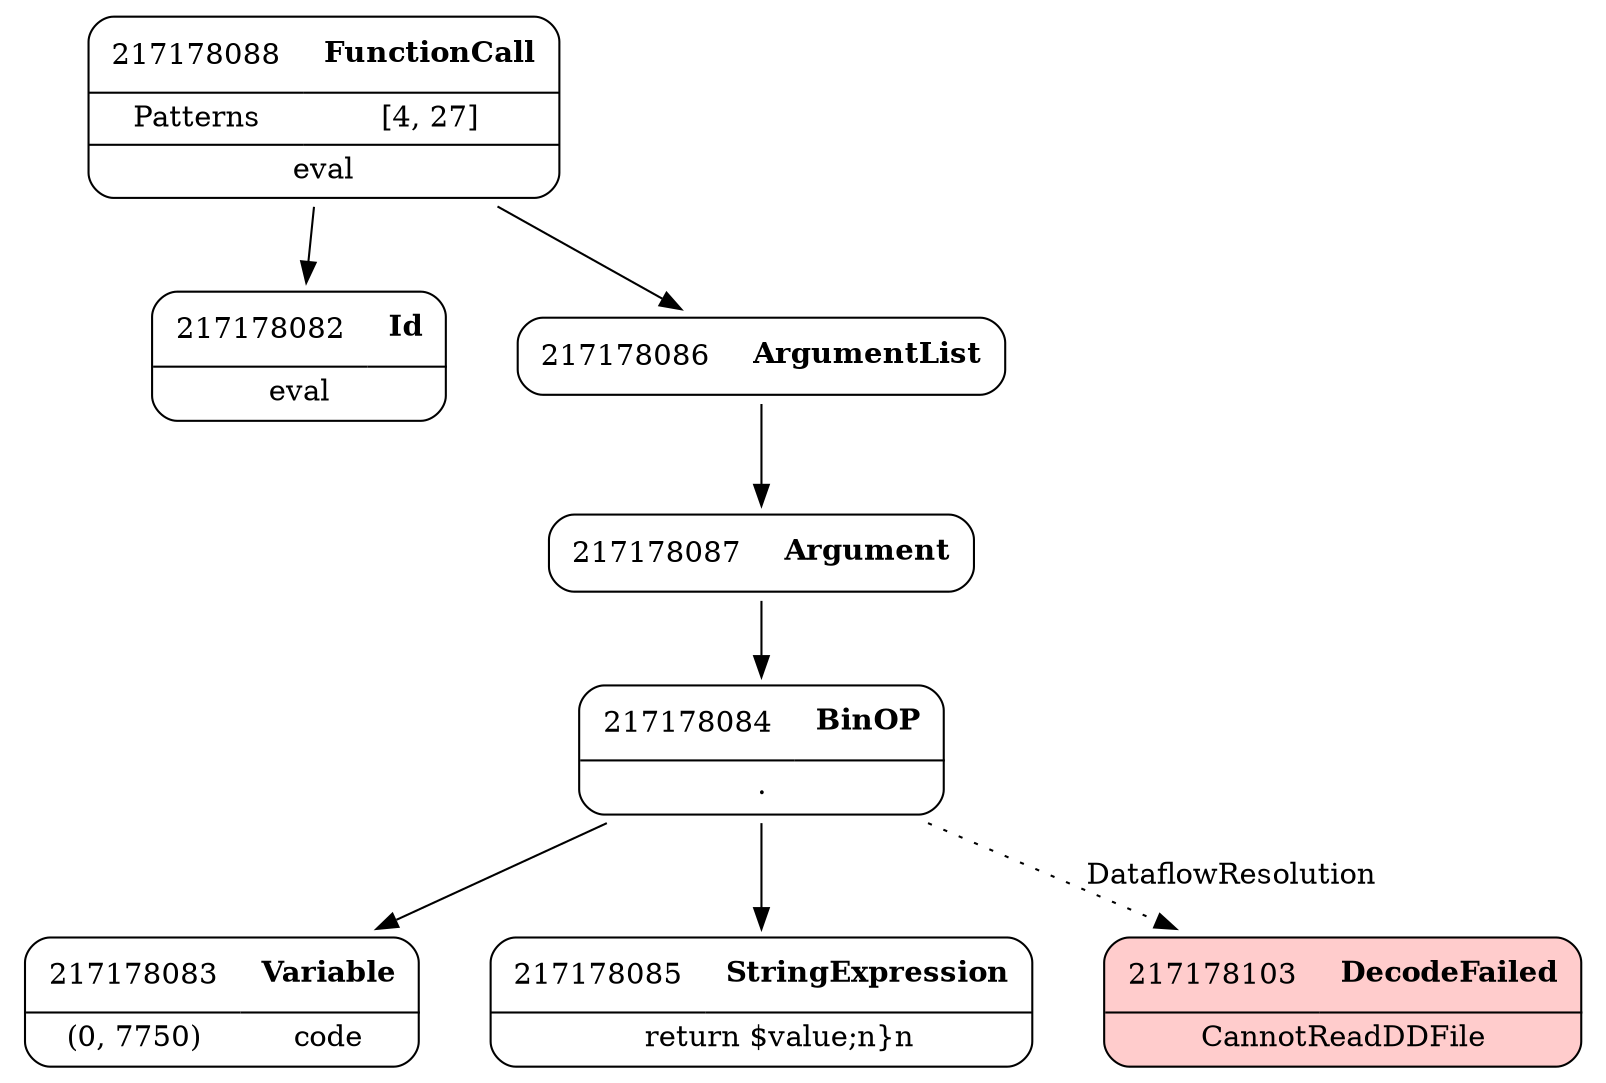 digraph ast {
node [shape=none];
217178083 [label=<<TABLE border='1' cellspacing='0' cellpadding='10' style='rounded' ><TR><TD border='0'>217178083</TD><TD border='0'><B>Variable</B></TD></TR><HR/><TR><TD border='0' cellpadding='5'>(0, 7750)</TD><TD border='0' cellpadding='5'>code</TD></TR></TABLE>>];
217178082 [label=<<TABLE border='1' cellspacing='0' cellpadding='10' style='rounded' ><TR><TD border='0'>217178082</TD><TD border='0'><B>Id</B></TD></TR><HR/><TR><TD border='0' cellpadding='5' colspan='2'>eval</TD></TR></TABLE>>];
217178085 [label=<<TABLE border='1' cellspacing='0' cellpadding='10' style='rounded' ><TR><TD border='0'>217178085</TD><TD border='0'><B>StringExpression</B></TD></TR><HR/><TR><TD border='0' cellpadding='5' colspan='2'>    return $value;n}n</TD></TR></TABLE>>];
217178084 [label=<<TABLE border='1' cellspacing='0' cellpadding='10' style='rounded' ><TR><TD border='0'>217178084</TD><TD border='0'><B>BinOP</B></TD></TR><HR/><TR><TD border='0' cellpadding='5' colspan='2'>.</TD></TR></TABLE>>];
217178084 -> 217178083 [weight=2];
217178084 -> 217178085 [weight=2];
217178084 -> 217178103 [style=dotted,label=DataflowResolution];
217178087 [label=<<TABLE border='1' cellspacing='0' cellpadding='10' style='rounded' ><TR><TD border='0'>217178087</TD><TD border='0'><B>Argument</B></TD></TR></TABLE>>];
217178087 -> 217178084 [weight=2];
217178103 [label=<<TABLE border='1' cellspacing='0' cellpadding='10' style='rounded' bgcolor='#FFCCCC' ><TR><TD border='0'>217178103</TD><TD border='0'><B>DecodeFailed</B></TD></TR><HR/><TR><TD border='0' cellpadding='5' colspan='2'>CannotReadDDFile</TD></TR></TABLE>>];
217178086 [label=<<TABLE border='1' cellspacing='0' cellpadding='10' style='rounded' ><TR><TD border='0'>217178086</TD><TD border='0'><B>ArgumentList</B></TD></TR></TABLE>>];
217178086 -> 217178087 [weight=2];
217178088 [label=<<TABLE border='1' cellspacing='0' cellpadding='10' style='rounded' ><TR><TD border='0'>217178088</TD><TD border='0'><B>FunctionCall</B></TD></TR><HR/><TR><TD border='0' cellpadding='5'>Patterns</TD><TD border='0' cellpadding='5'>[4, 27]</TD></TR><HR/><TR><TD border='0' cellpadding='5' colspan='2'>eval</TD></TR></TABLE>>];
217178088 -> 217178082 [weight=2];
217178088 -> 217178086 [weight=2];
}
